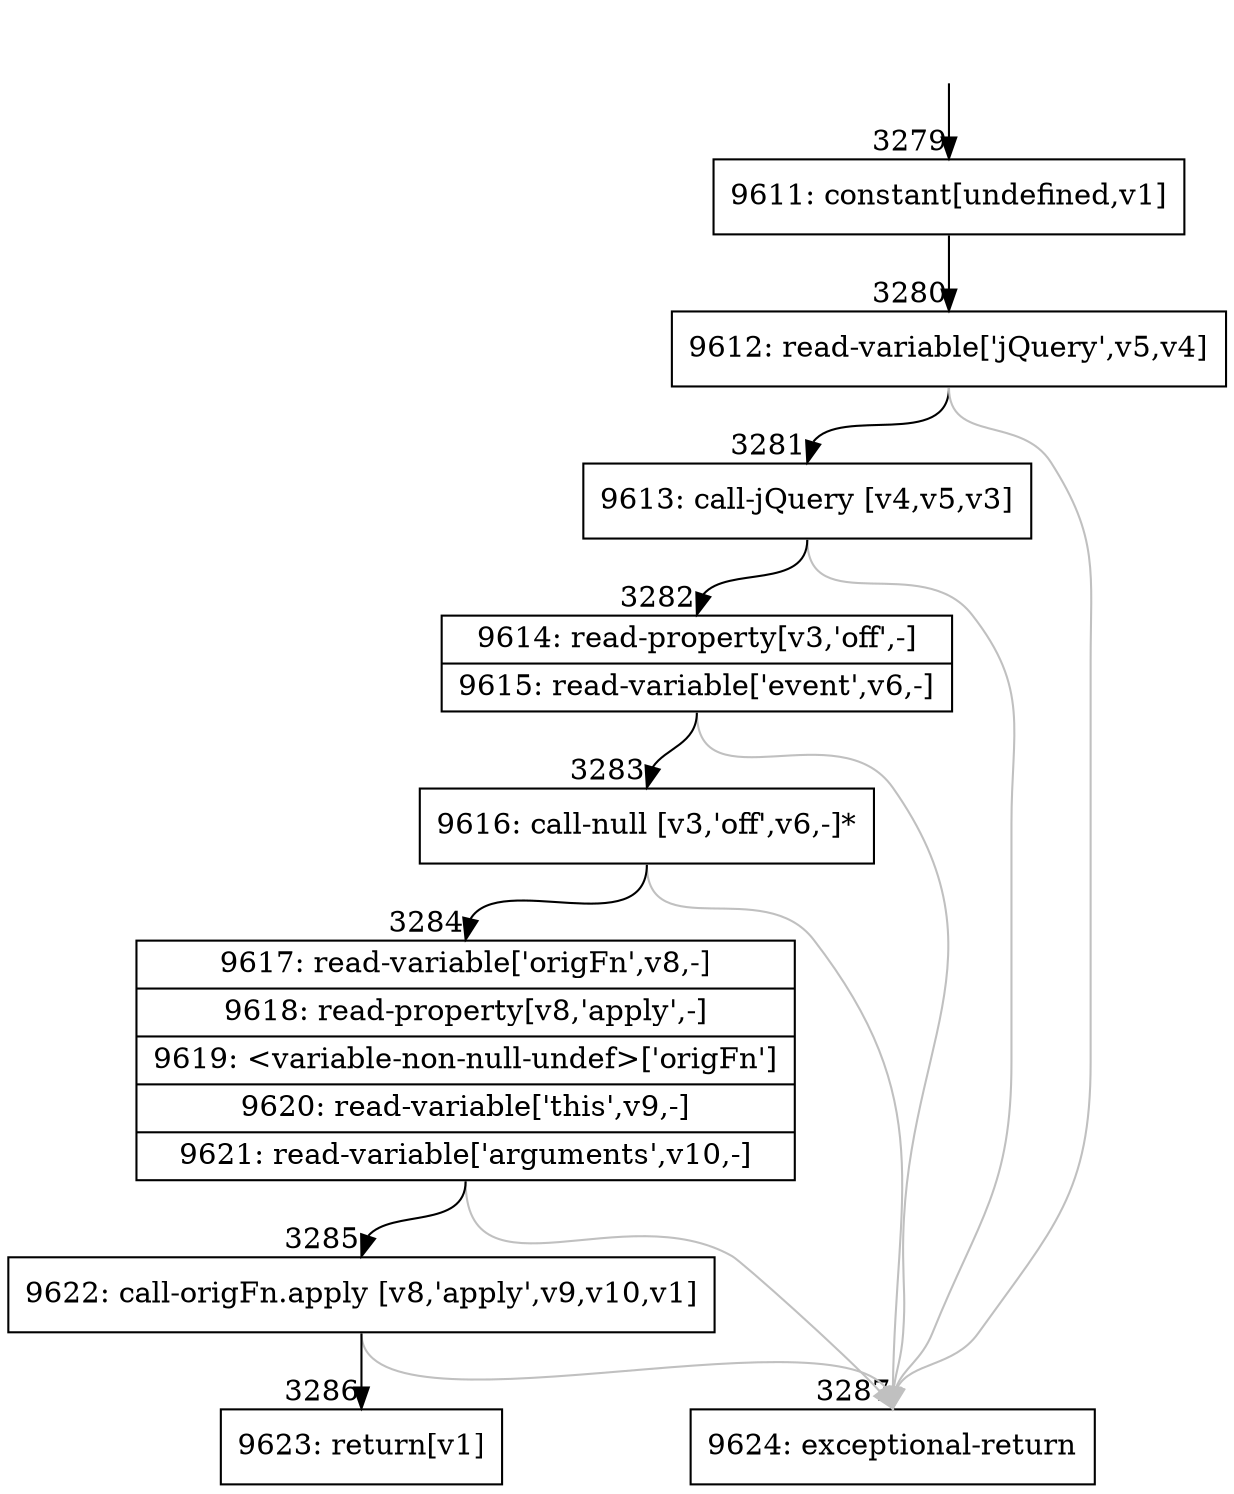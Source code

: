 digraph {
rankdir="TD"
BB_entry210[shape=none,label=""];
BB_entry210 -> BB3279 [tailport=s, headport=n, headlabel="    3279"]
BB3279 [shape=record label="{9611: constant[undefined,v1]}" ] 
BB3279 -> BB3280 [tailport=s, headport=n, headlabel="      3280"]
BB3280 [shape=record label="{9612: read-variable['jQuery',v5,v4]}" ] 
BB3280 -> BB3281 [tailport=s, headport=n, headlabel="      3281"]
BB3280 -> BB3287 [tailport=s, headport=n, color=gray, headlabel="      3287"]
BB3281 [shape=record label="{9613: call-jQuery [v4,v5,v3]}" ] 
BB3281 -> BB3282 [tailport=s, headport=n, headlabel="      3282"]
BB3281 -> BB3287 [tailport=s, headport=n, color=gray]
BB3282 [shape=record label="{9614: read-property[v3,'off',-]|9615: read-variable['event',v6,-]}" ] 
BB3282 -> BB3283 [tailport=s, headport=n, headlabel="      3283"]
BB3282 -> BB3287 [tailport=s, headport=n, color=gray]
BB3283 [shape=record label="{9616: call-null [v3,'off',v6,-]*}" ] 
BB3283 -> BB3284 [tailport=s, headport=n, headlabel="      3284"]
BB3283 -> BB3287 [tailport=s, headport=n, color=gray]
BB3284 [shape=record label="{9617: read-variable['origFn',v8,-]|9618: read-property[v8,'apply',-]|9619: \<variable-non-null-undef\>['origFn']|9620: read-variable['this',v9,-]|9621: read-variable['arguments',v10,-]}" ] 
BB3284 -> BB3285 [tailport=s, headport=n, headlabel="      3285"]
BB3284 -> BB3287 [tailport=s, headport=n, color=gray]
BB3285 [shape=record label="{9622: call-origFn.apply [v8,'apply',v9,v10,v1]}" ] 
BB3285 -> BB3286 [tailport=s, headport=n, headlabel="      3286"]
BB3285 -> BB3287 [tailport=s, headport=n, color=gray]
BB3286 [shape=record label="{9623: return[v1]}" ] 
BB3287 [shape=record label="{9624: exceptional-return}" ] 
//#$~ 3616
}
